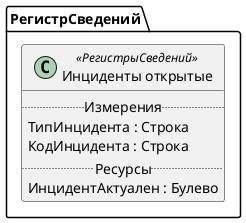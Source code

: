 ﻿@startuml ИнцидентыОткрытые
'!include templates.wsd
'..\include templates.wsd
class РегистрСведений.ИнцидентыОткрытые as "Инциденты открытые" <<РегистрыСведений>>
{
..Измерения..
ТипИнцидента : Строка
КодИнцидента : Строка
..Ресурсы..
ИнцидентАктуален : Булево
}
@enduml
